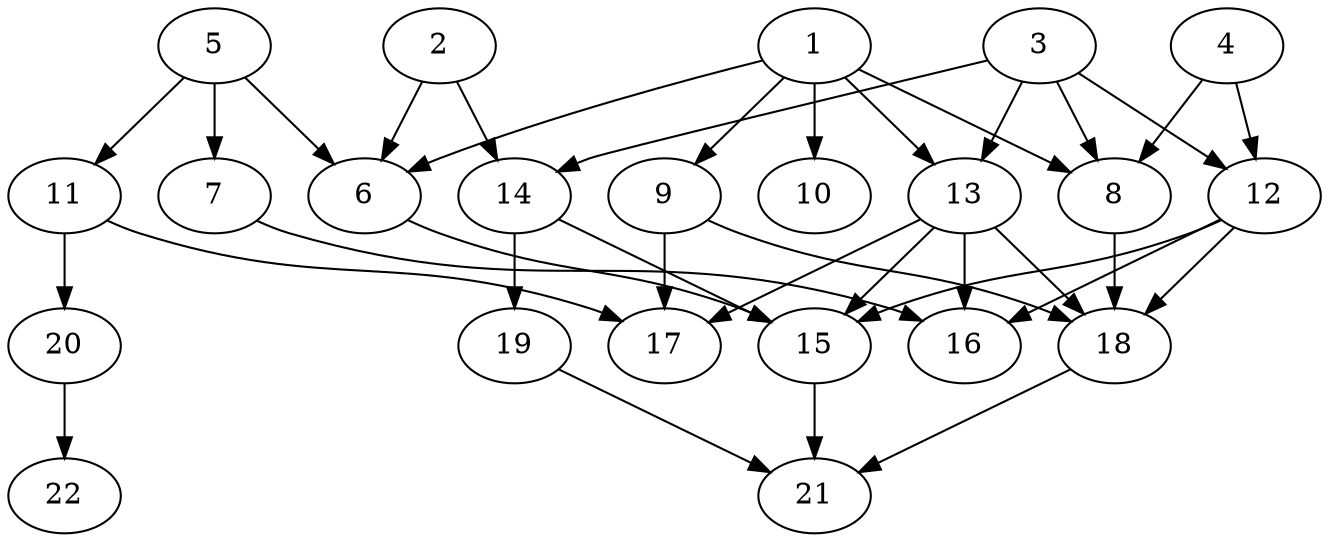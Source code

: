 // DAG (tier=2-normal, mode=data, n=22, ccr=0.426, fat=0.662, density=0.517, regular=0.427, jump=0.129, mindata=2097152, maxdata=16777216)
// DAG automatically generated by daggen at Sun Aug 24 16:33:34 2025
// /home/ermia/Project/Environments/daggen/bin/daggen --dot --ccr 0.426 --fat 0.662 --regular 0.427 --density 0.517 --jump 0.129 --mindata 2097152 --maxdata 16777216 -n 22 
digraph G {
  1 [size="2042767505401109807104", alpha="0.20", expect_size="1021383752700554903552"]
  1 -> 6 [size ="1287960708251648"]
  1 -> 8 [size ="1287960708251648"]
  1 -> 9 [size ="1287960708251648"]
  1 -> 10 [size ="1287960708251648"]
  1 -> 13 [size ="1287960708251648"]
  2 [size="127521522706978816", alpha="0.01", expect_size="63760761353489408"]
  2 -> 6 [size ="244521220702208"]
  2 -> 14 [size ="244521220702208"]
  3 [size="20580759618220484", alpha="0.09", expect_size="10290379809110242"]
  3 -> 8 [size ="346610437455872"]
  3 -> 12 [size ="346610437455872"]
  3 -> 13 [size ="346610437455872"]
  3 -> 14 [size ="346610437455872"]
  4 [size="75587046178200784", alpha="0.13", expect_size="37793523089100392"]
  4 -> 8 [size ="1849627674411008"]
  4 -> 12 [size ="1849627674411008"]
  5 [size="113547877549553696", alpha="0.06", expect_size="56773938774776848"]
  5 -> 6 [size ="90909559488512"]
  5 -> 7 [size ="90909559488512"]
  5 -> 11 [size ="90909559488512"]
  6 [size="3873754955970080", alpha="0.10", expect_size="1936877477985040"]
  6 -> 15 [size ="307958223208448"]
  7 [size="64826831339213815808", alpha="0.10", expect_size="32413415669606907904"]
  7 -> 16 [size ="129100081528832"]
  8 [size="943502190456573568", alpha="0.00", expect_size="471751095228286784"]
  8 -> 18 [size ="343168021168128"]
  9 [size="40621307078935314432", alpha="0.07", expect_size="20310653539467657216"]
  9 -> 17 [size ="94534990036992"]
  9 -> 18 [size ="94534990036992"]
  10 [size="17282930132127022", alpha="0.00", expect_size="8641465066063511"]
  11 [size="12659502622781210624", alpha="0.18", expect_size="6329751311390605312"]
  11 -> 17 [size ="43454465835008"]
  11 -> 20 [size ="43454465835008"]
  12 [size="3976079215775358910464", alpha="0.00", expect_size="1988039607887679455232"]
  12 -> 15 [size ="2007828768227328"]
  12 -> 16 [size ="2007828768227328"]
  12 -> 18 [size ="2007828768227328"]
  13 [size="1039326960035993485312", alpha="0.17", expect_size="519663480017996742656"]
  13 -> 15 [size ="820839251443712"]
  13 -> 16 [size ="820839251443712"]
  13 -> 17 [size ="820839251443712"]
  13 -> 18 [size ="820839251443712"]
  14 [size="2904590013064651776", alpha="0.19", expect_size="1452295006532325888"]
  14 -> 15 [size ="1637597075996672"]
  14 -> 19 [size ="1637597075996672"]
  15 [size="113525655055832752", alpha="0.05", expect_size="56762827527916376"]
  15 -> 21 [size ="2081427587858432"]
  16 [size="2425496634711829643264", alpha="0.17", expect_size="1212748317355914821632"]
  17 [size="250371010249883648000", alpha="0.00", expect_size="125185505124941824000"]
  18 [size="509938389289105620992", alpha="0.08", expect_size="254969194644552810496"]
  18 -> 21 [size ="510624668844032"]
  19 [size="3293318309232623616", alpha="0.17", expect_size="1646659154616311808"]
  19 -> 21 [size ="1866606955200512"]
  20 [size="1847551477851187314688", alpha="0.05", expect_size="923775738925593657344"]
  20 -> 22 [size ="1204539424243712"]
  21 [size="1482417502813159424000", alpha="0.09", expect_size="741208751406579712000"]
  22 [size="37130396341569616", alpha="0.13", expect_size="18565198170784808"]
}